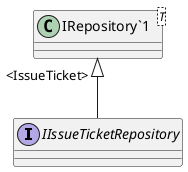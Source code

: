 @startuml
interface IIssueTicketRepository {
}
class "IRepository`1"<T> {
}
"IRepository`1" "<IssueTicket>" <|-- IIssueTicketRepository
@enduml
